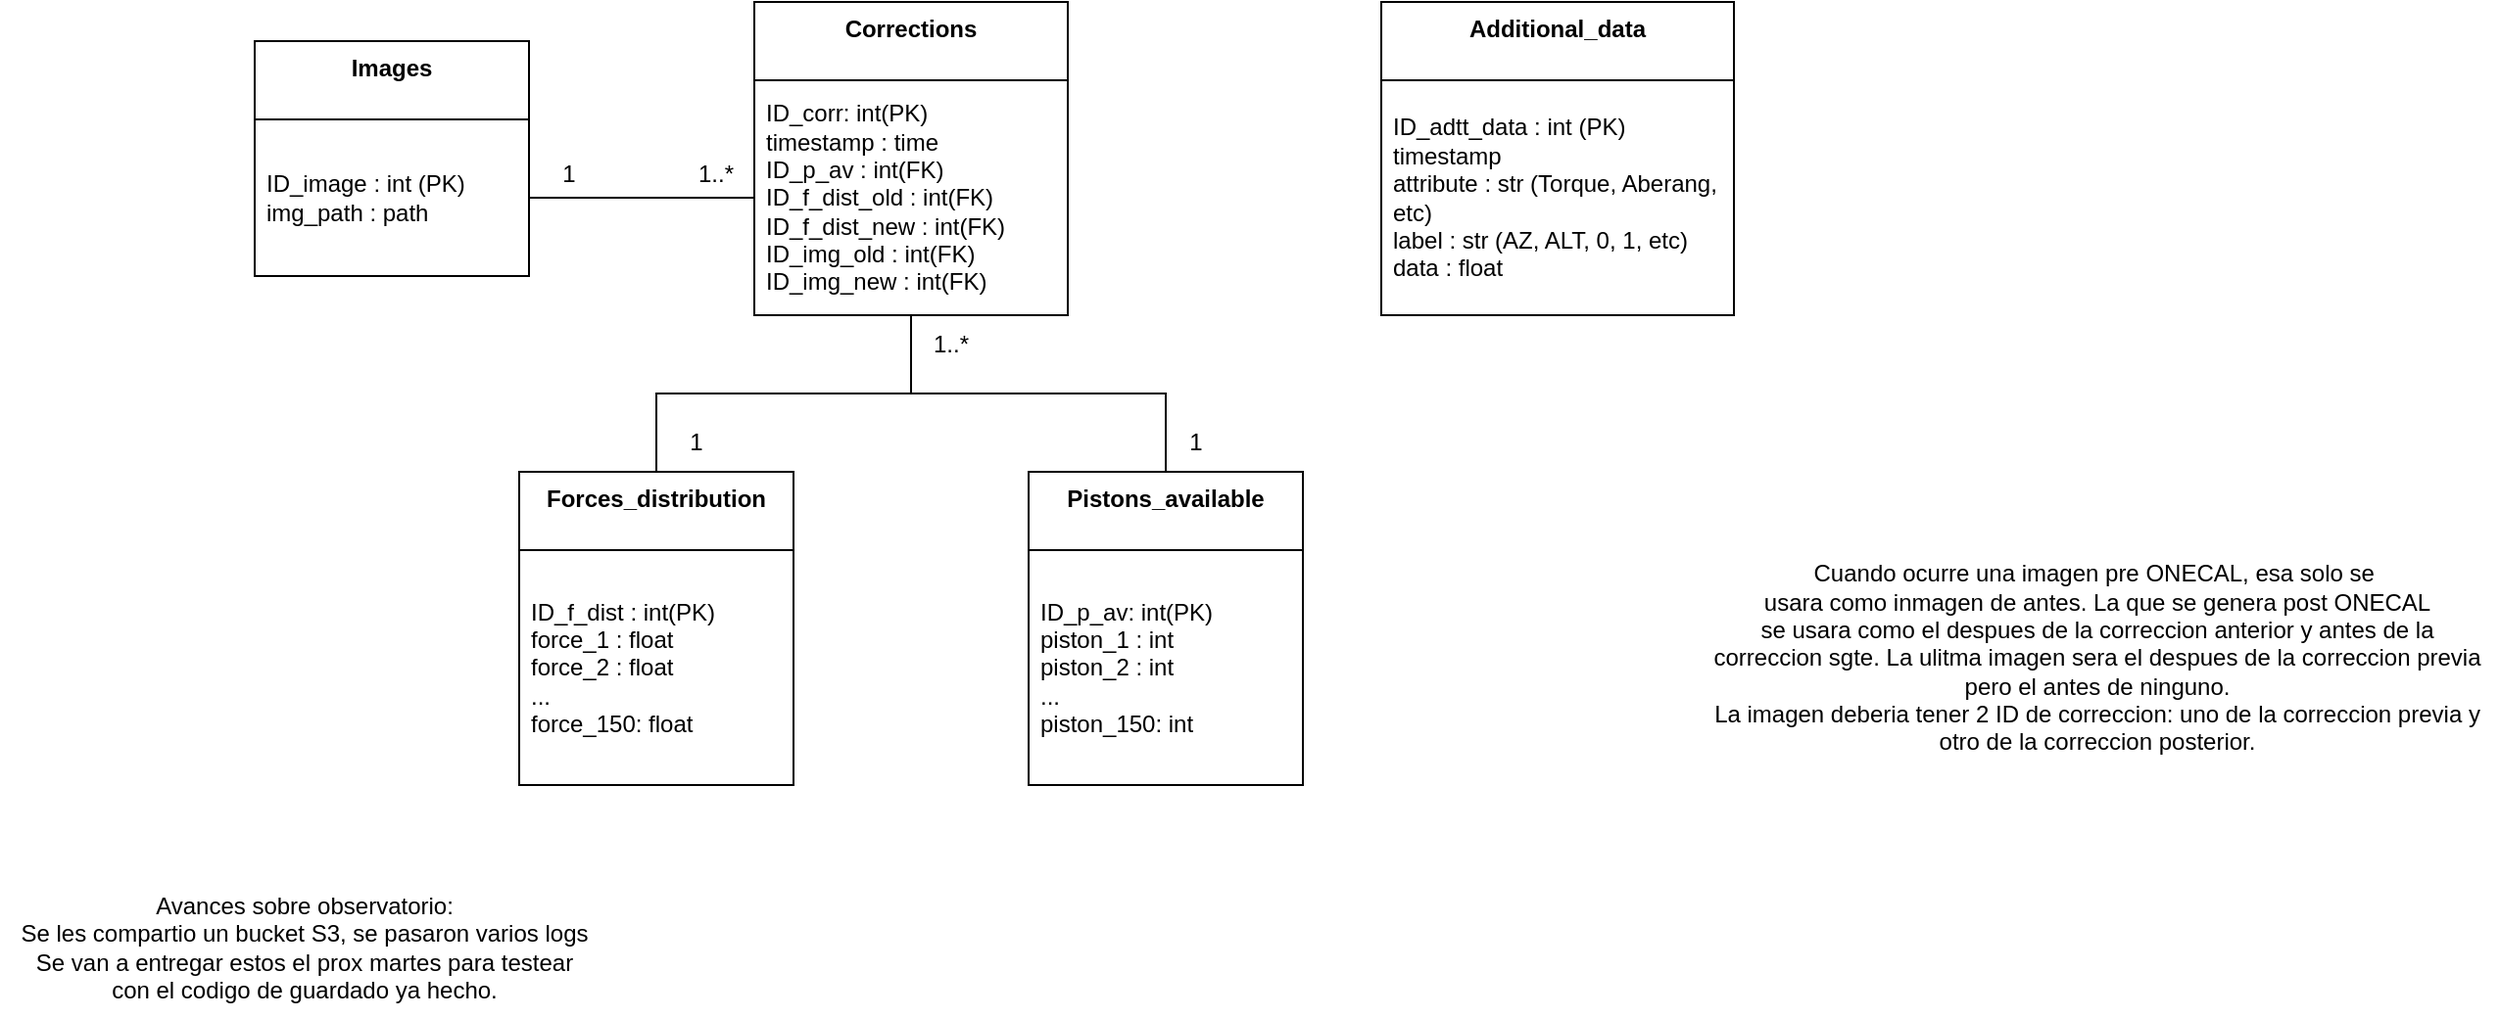 <mxfile>
    <diagram name="Page-1" id="5vk-AxkH5p3TmMqOk-uM">
        <mxGraphModel dx="3024" dy="976" grid="1" gridSize="10" guides="1" tooltips="1" connect="1" arrows="1" fold="1" page="1" pageScale="1" pageWidth="850" pageHeight="1100" math="0" shadow="0">
            <root>
                <mxCell id="0"/>
                <mxCell id="1" parent="0"/>
                <mxCell id="G8C6YfX6AfOA6UU9byr--4" value="&lt;div&gt;Cuando ocurre una imagen pre ONECAL, esa solo se&amp;nbsp;&lt;/div&gt;&lt;div&gt;usara como inmagen de antes. La que se genera post ONECAL&lt;/div&gt;&lt;div&gt;se usara como el despues de la correccion anterior y antes de la&lt;/div&gt;&lt;div&gt;correccion sgte. La ulitma imagen sera el despues de la correccion previa&lt;/div&gt;&lt;div&gt;pero el antes de ninguno.&lt;/div&gt;&lt;div&gt;La imagen deberia tener 2 ID de correccion: uno de la correccion previa y&lt;/div&gt;&lt;div&gt;otro de la correccion posterior.&lt;/div&gt;" style="text;html=1;align=center;verticalAlign=middle;resizable=0;points=[];autosize=1;strokeColor=none;fillColor=none;" parent="1" vertex="1">
                    <mxGeometry x="-680" y="360" width="410" height="110" as="geometry"/>
                </mxCell>
                <mxCell id="sSnM3UFTQtyy7M4FHXJY-14" style="edgeStyle=orthogonalEdgeStyle;rounded=0;orthogonalLoop=1;jettySize=auto;html=1;exitX=0.5;exitY=1;exitDx=0;exitDy=0;entryX=0.5;entryY=0;entryDx=0;entryDy=0;endArrow=none;endFill=0;" parent="1" source="sSnM3UFTQtyy7M4FHXJY-1" target="sSnM3UFTQtyy7M4FHXJY-3" edge="1">
                    <mxGeometry relative="1" as="geometry"/>
                </mxCell>
                <mxCell id="sSnM3UFTQtyy7M4FHXJY-15" style="edgeStyle=orthogonalEdgeStyle;rounded=0;orthogonalLoop=1;jettySize=auto;html=1;exitX=0.5;exitY=1;exitDx=0;exitDy=0;entryX=0.5;entryY=0;entryDx=0;entryDy=0;endArrow=none;endFill=0;" parent="1" source="sSnM3UFTQtyy7M4FHXJY-1" target="sSnM3UFTQtyy7M4FHXJY-6" edge="1">
                    <mxGeometry relative="1" as="geometry"/>
                </mxCell>
                <mxCell id="sSnM3UFTQtyy7M4FHXJY-1" value="&lt;b&gt;Corrections&lt;/b&gt;" style="swimlane;fontStyle=0;align=center;verticalAlign=top;childLayout=stackLayout;horizontal=1;startSize=40;horizontalStack=0;resizeParent=1;resizeParentMax=0;resizeLast=0;collapsible=0;marginBottom=0;html=1;whiteSpace=wrap;" parent="1" vertex="1">
                    <mxGeometry x="-1160" y="80" width="160" height="160" as="geometry"/>
                </mxCell>
                <mxCell id="sSnM3UFTQtyy7M4FHXJY-2" value="&lt;div&gt;ID_corr: int(PK)&lt;/div&gt;&lt;div&gt;timestamp : time&lt;/div&gt;&lt;div&gt;ID_p_av : int(FK)&lt;/div&gt;&lt;div&gt;ID_f_dist_old : int(FK)&lt;/div&gt;&lt;div&gt;ID_f_dist_new : int(FK)&lt;/div&gt;&lt;div&gt;ID_img_old : int(FK)&lt;/div&gt;&lt;div&gt;ID_img_new : int(FK)&lt;/div&gt;" style="text;html=1;strokeColor=none;fillColor=none;align=left;verticalAlign=middle;spacingLeft=4;spacingRight=4;overflow=hidden;rotatable=0;points=[[0,0.5],[1,0.5]];portConstraint=eastwest;whiteSpace=wrap;" parent="sSnM3UFTQtyy7M4FHXJY-1" vertex="1">
                    <mxGeometry y="40" width="160" height="120" as="geometry"/>
                </mxCell>
                <mxCell id="sSnM3UFTQtyy7M4FHXJY-3" value="&lt;div&gt;&lt;b&gt;Forces_distribution&lt;/b&gt;&lt;/div&gt;" style="swimlane;fontStyle=0;align=center;verticalAlign=top;childLayout=stackLayout;horizontal=1;startSize=40;horizontalStack=0;resizeParent=1;resizeParentMax=0;resizeLast=0;collapsible=0;marginBottom=0;html=1;whiteSpace=wrap;" parent="1" vertex="1">
                    <mxGeometry x="-1280" y="320" width="140" height="160" as="geometry"/>
                </mxCell>
                <mxCell id="sSnM3UFTQtyy7M4FHXJY-4" value="&lt;div&gt;ID_f_dist : int(PK)&lt;/div&gt;&lt;div&gt;force_1 : float&lt;/div&gt;&lt;div&gt;force_2 : float&lt;/div&gt;&lt;div&gt;...&lt;/div&gt;&lt;div&gt;force_150: float&lt;/div&gt;" style="text;html=1;strokeColor=none;fillColor=none;align=left;verticalAlign=middle;spacingLeft=4;spacingRight=4;overflow=hidden;rotatable=0;points=[[0,0.5],[1,0.5]];portConstraint=eastwest;whiteSpace=wrap;" parent="sSnM3UFTQtyy7M4FHXJY-3" vertex="1">
                    <mxGeometry y="40" width="140" height="120" as="geometry"/>
                </mxCell>
                <mxCell id="sSnM3UFTQtyy7M4FHXJY-6" value="&lt;div&gt;&lt;b&gt;Pistons_available&lt;/b&gt;&lt;/div&gt;" style="swimlane;fontStyle=0;align=center;verticalAlign=top;childLayout=stackLayout;horizontal=1;startSize=40;horizontalStack=0;resizeParent=1;resizeParentMax=0;resizeLast=0;collapsible=0;marginBottom=0;html=1;whiteSpace=wrap;" parent="1" vertex="1">
                    <mxGeometry x="-1020" y="320" width="140" height="160" as="geometry"/>
                </mxCell>
                <mxCell id="sSnM3UFTQtyy7M4FHXJY-7" value="&lt;div&gt;ID_p_av: int(PK)&lt;/div&gt;&lt;div&gt;piston_1 : int&lt;/div&gt;&lt;div&gt;piston_2 : int&lt;/div&gt;&lt;div&gt;...&lt;/div&gt;&lt;div&gt;piston_150: int&lt;/div&gt;" style="text;html=1;strokeColor=none;fillColor=none;align=left;verticalAlign=middle;spacingLeft=4;spacingRight=4;overflow=hidden;rotatable=0;points=[[0,0.5],[1,0.5]];portConstraint=eastwest;whiteSpace=wrap;" parent="sSnM3UFTQtyy7M4FHXJY-6" vertex="1">
                    <mxGeometry y="40" width="140" height="120" as="geometry"/>
                </mxCell>
                <mxCell id="sSnM3UFTQtyy7M4FHXJY-8" value="&lt;div&gt;&lt;b&gt;Additional_data&lt;/b&gt;&lt;/div&gt;" style="swimlane;fontStyle=0;align=center;verticalAlign=top;childLayout=stackLayout;horizontal=1;startSize=40;horizontalStack=0;resizeParent=1;resizeParentMax=0;resizeLast=0;collapsible=0;marginBottom=0;html=1;whiteSpace=wrap;" parent="1" vertex="1">
                    <mxGeometry x="-840" y="80" width="180" height="160" as="geometry"/>
                </mxCell>
                <mxCell id="sSnM3UFTQtyy7M4FHXJY-9" value="&lt;div&gt;ID_adtt_data : int (PK)&lt;/div&gt;&lt;div&gt;timestamp&lt;/div&gt;&lt;div&gt;&lt;span style=&quot;background-color: transparent; color: light-dark(rgb(0, 0, 0), rgb(255, 255, 255));&quot;&gt;attribute : str (Torque, Aberang, etc)&lt;/span&gt;&lt;/div&gt;&lt;div&gt;label : str (AZ, ALT, 0, 1, etc)&lt;/div&gt;&lt;div&gt;data : float&lt;/div&gt;" style="text;html=1;strokeColor=none;fillColor=none;align=left;verticalAlign=middle;spacingLeft=4;spacingRight=4;overflow=hidden;rotatable=0;points=[[0,0.5],[1,0.5]];portConstraint=eastwest;whiteSpace=wrap;" parent="sSnM3UFTQtyy7M4FHXJY-8" vertex="1">
                    <mxGeometry y="40" width="180" height="120" as="geometry"/>
                </mxCell>
                <mxCell id="sSnM3UFTQtyy7M4FHXJY-10" value="&lt;b&gt;Images&lt;/b&gt;" style="swimlane;fontStyle=0;align=center;verticalAlign=top;childLayout=stackLayout;horizontal=1;startSize=40;horizontalStack=0;resizeParent=1;resizeParentMax=0;resizeLast=0;collapsible=0;marginBottom=0;html=1;whiteSpace=wrap;" parent="1" vertex="1">
                    <mxGeometry x="-1415" y="100" width="140" height="120" as="geometry"/>
                </mxCell>
                <mxCell id="sSnM3UFTQtyy7M4FHXJY-11" value="&lt;div&gt;ID_image : int (PK)&lt;/div&gt;&lt;div&gt;&lt;span style=&quot;background-color: transparent; color: light-dark(rgb(0, 0, 0), rgb(255, 255, 255));&quot;&gt;img_path : path&lt;/span&gt;&lt;/div&gt;" style="text;html=1;strokeColor=none;fillColor=none;align=left;verticalAlign=middle;spacingLeft=4;spacingRight=4;overflow=hidden;rotatable=0;points=[[0,0.5],[1,0.5]];portConstraint=eastwest;whiteSpace=wrap;" parent="sSnM3UFTQtyy7M4FHXJY-10" vertex="1">
                    <mxGeometry y="40" width="140" height="80" as="geometry"/>
                </mxCell>
                <mxCell id="sSnM3UFTQtyy7M4FHXJY-12" value="" style="edgeStyle=orthogonalEdgeStyle;rounded=0;orthogonalLoop=1;jettySize=auto;html=1;endArrow=none;endFill=0;" parent="1" source="sSnM3UFTQtyy7M4FHXJY-2" target="sSnM3UFTQtyy7M4FHXJY-11" edge="1">
                    <mxGeometry relative="1" as="geometry"/>
                </mxCell>
                <mxCell id="sSnM3UFTQtyy7M4FHXJY-16" value="1" style="text;html=1;align=center;verticalAlign=middle;resizable=0;points=[];autosize=1;strokeColor=none;fillColor=none;" parent="1" vertex="1">
                    <mxGeometry x="-1270" y="153" width="30" height="30" as="geometry"/>
                </mxCell>
                <mxCell id="sSnM3UFTQtyy7M4FHXJY-17" value="1..*" style="text;html=1;align=center;verticalAlign=middle;resizable=0;points=[];autosize=1;strokeColor=none;fillColor=none;" parent="1" vertex="1">
                    <mxGeometry x="-1200" y="153" width="40" height="30" as="geometry"/>
                </mxCell>
                <mxCell id="sSnM3UFTQtyy7M4FHXJY-20" value="1" style="text;html=1;align=center;verticalAlign=middle;resizable=0;points=[];autosize=1;strokeColor=none;fillColor=none;" parent="1" vertex="1">
                    <mxGeometry x="-1205" y="290" width="30" height="30" as="geometry"/>
                </mxCell>
                <mxCell id="sSnM3UFTQtyy7M4FHXJY-21" value="1" style="text;html=1;align=center;verticalAlign=middle;resizable=0;points=[];autosize=1;strokeColor=none;fillColor=none;" parent="1" vertex="1">
                    <mxGeometry x="-950" y="290" width="30" height="30" as="geometry"/>
                </mxCell>
                <mxCell id="sSnM3UFTQtyy7M4FHXJY-22" value="&lt;div&gt;1..*&lt;/div&gt;" style="text;html=1;align=center;verticalAlign=middle;resizable=0;points=[];autosize=1;strokeColor=none;fillColor=none;" parent="1" vertex="1">
                    <mxGeometry x="-1080" y="240" width="40" height="30" as="geometry"/>
                </mxCell>
                <mxCell id="jqdD7Sj4UDz0UhMsBiM--2" value="&lt;div&gt;Avances sobre observatorio: &lt;br&gt;&lt;/div&gt;&lt;div&gt;Se les compartio un bucket S3, se pasaron varios logs&lt;/div&gt;&lt;div&gt;Se van a entregar estos el prox martes para testear&lt;/div&gt;&lt;div&gt;con el codigo de guardado ya hecho.&lt;/div&gt;" style="text;html=1;align=center;verticalAlign=middle;resizable=0;points=[];autosize=1;strokeColor=none;fillColor=none;" parent="1" vertex="1">
                    <mxGeometry x="-1545" y="528" width="310" height="70" as="geometry"/>
                </mxCell>
            </root>
        </mxGraphModel>
    </diagram>
</mxfile>